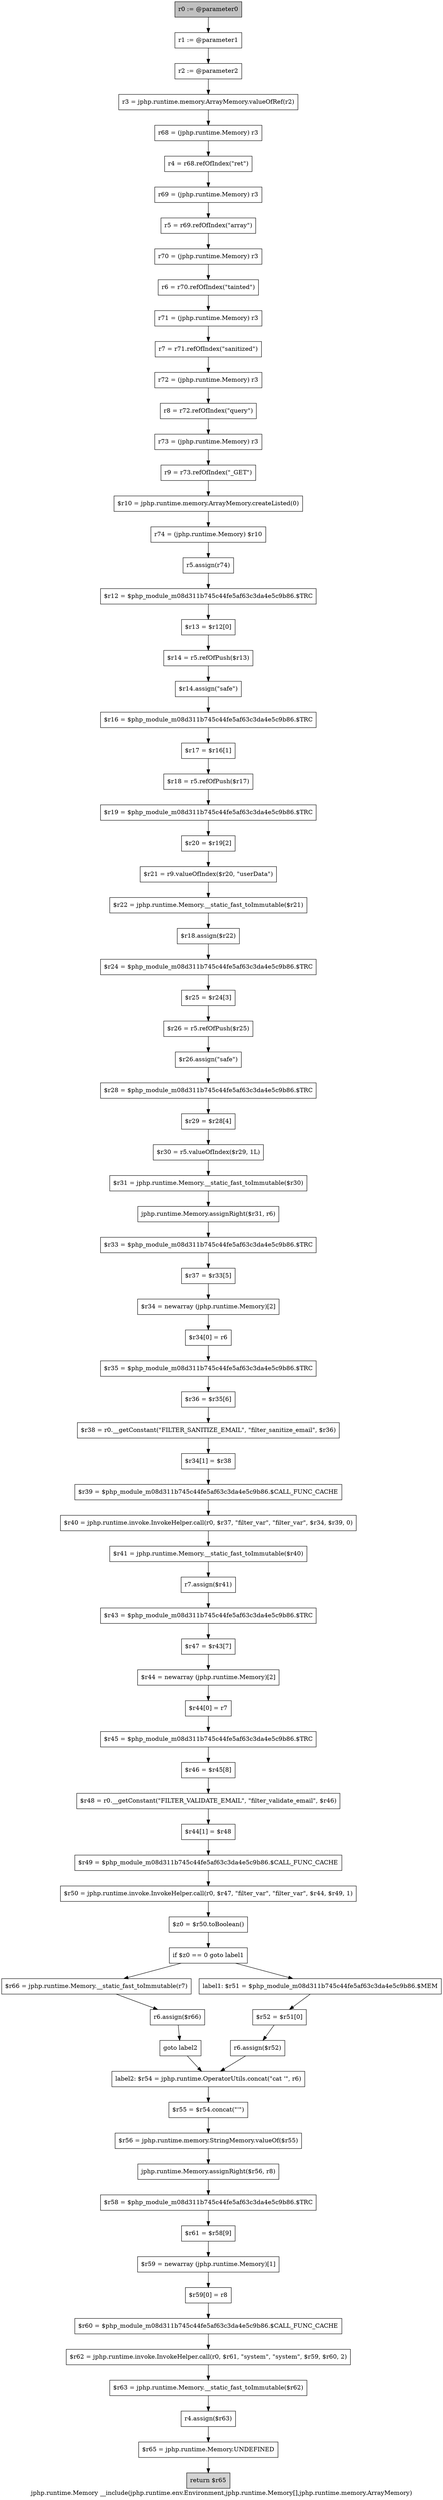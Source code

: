 digraph "jphp.runtime.Memory __include(jphp.runtime.env.Environment,jphp.runtime.Memory[],jphp.runtime.memory.ArrayMemory)" {
    label="jphp.runtime.Memory __include(jphp.runtime.env.Environment,jphp.runtime.Memory[],jphp.runtime.memory.ArrayMemory)";
    node [shape=box];
    "0" [style=filled,fillcolor=gray,label="r0 := @parameter0",];
    "1" [label="r1 := @parameter1",];
    "0"->"1";
    "2" [label="r2 := @parameter2",];
    "1"->"2";
    "3" [label="r3 = jphp.runtime.memory.ArrayMemory.valueOfRef(r2)",];
    "2"->"3";
    "4" [label="r68 = (jphp.runtime.Memory) r3",];
    "3"->"4";
    "5" [label="r4 = r68.refOfIndex(\"ret\")",];
    "4"->"5";
    "6" [label="r69 = (jphp.runtime.Memory) r3",];
    "5"->"6";
    "7" [label="r5 = r69.refOfIndex(\"array\")",];
    "6"->"7";
    "8" [label="r70 = (jphp.runtime.Memory) r3",];
    "7"->"8";
    "9" [label="r6 = r70.refOfIndex(\"tainted\")",];
    "8"->"9";
    "10" [label="r71 = (jphp.runtime.Memory) r3",];
    "9"->"10";
    "11" [label="r7 = r71.refOfIndex(\"sanitized\")",];
    "10"->"11";
    "12" [label="r72 = (jphp.runtime.Memory) r3",];
    "11"->"12";
    "13" [label="r8 = r72.refOfIndex(\"query\")",];
    "12"->"13";
    "14" [label="r73 = (jphp.runtime.Memory) r3",];
    "13"->"14";
    "15" [label="r9 = r73.refOfIndex(\"_GET\")",];
    "14"->"15";
    "16" [label="$r10 = jphp.runtime.memory.ArrayMemory.createListed(0)",];
    "15"->"16";
    "17" [label="r74 = (jphp.runtime.Memory) $r10",];
    "16"->"17";
    "18" [label="r5.assign(r74)",];
    "17"->"18";
    "19" [label="$r12 = $php_module_m08d311b745c44fe5af63c3da4e5c9b86.$TRC",];
    "18"->"19";
    "20" [label="$r13 = $r12[0]",];
    "19"->"20";
    "21" [label="$r14 = r5.refOfPush($r13)",];
    "20"->"21";
    "22" [label="$r14.assign(\"safe\")",];
    "21"->"22";
    "23" [label="$r16 = $php_module_m08d311b745c44fe5af63c3da4e5c9b86.$TRC",];
    "22"->"23";
    "24" [label="$r17 = $r16[1]",];
    "23"->"24";
    "25" [label="$r18 = r5.refOfPush($r17)",];
    "24"->"25";
    "26" [label="$r19 = $php_module_m08d311b745c44fe5af63c3da4e5c9b86.$TRC",];
    "25"->"26";
    "27" [label="$r20 = $r19[2]",];
    "26"->"27";
    "28" [label="$r21 = r9.valueOfIndex($r20, \"userData\")",];
    "27"->"28";
    "29" [label="$r22 = jphp.runtime.Memory.__static_fast_toImmutable($r21)",];
    "28"->"29";
    "30" [label="$r18.assign($r22)",];
    "29"->"30";
    "31" [label="$r24 = $php_module_m08d311b745c44fe5af63c3da4e5c9b86.$TRC",];
    "30"->"31";
    "32" [label="$r25 = $r24[3]",];
    "31"->"32";
    "33" [label="$r26 = r5.refOfPush($r25)",];
    "32"->"33";
    "34" [label="$r26.assign(\"safe\")",];
    "33"->"34";
    "35" [label="$r28 = $php_module_m08d311b745c44fe5af63c3da4e5c9b86.$TRC",];
    "34"->"35";
    "36" [label="$r29 = $r28[4]",];
    "35"->"36";
    "37" [label="$r30 = r5.valueOfIndex($r29, 1L)",];
    "36"->"37";
    "38" [label="$r31 = jphp.runtime.Memory.__static_fast_toImmutable($r30)",];
    "37"->"38";
    "39" [label="jphp.runtime.Memory.assignRight($r31, r6)",];
    "38"->"39";
    "40" [label="$r33 = $php_module_m08d311b745c44fe5af63c3da4e5c9b86.$TRC",];
    "39"->"40";
    "41" [label="$r37 = $r33[5]",];
    "40"->"41";
    "42" [label="$r34 = newarray (jphp.runtime.Memory)[2]",];
    "41"->"42";
    "43" [label="$r34[0] = r6",];
    "42"->"43";
    "44" [label="$r35 = $php_module_m08d311b745c44fe5af63c3da4e5c9b86.$TRC",];
    "43"->"44";
    "45" [label="$r36 = $r35[6]",];
    "44"->"45";
    "46" [label="$r38 = r0.__getConstant(\"FILTER_SANITIZE_EMAIL\", \"filter_sanitize_email\", $r36)",];
    "45"->"46";
    "47" [label="$r34[1] = $r38",];
    "46"->"47";
    "48" [label="$r39 = $php_module_m08d311b745c44fe5af63c3da4e5c9b86.$CALL_FUNC_CACHE",];
    "47"->"48";
    "49" [label="$r40 = jphp.runtime.invoke.InvokeHelper.call(r0, $r37, \"filter_var\", \"filter_var\", $r34, $r39, 0)",];
    "48"->"49";
    "50" [label="$r41 = jphp.runtime.Memory.__static_fast_toImmutable($r40)",];
    "49"->"50";
    "51" [label="r7.assign($r41)",];
    "50"->"51";
    "52" [label="$r43 = $php_module_m08d311b745c44fe5af63c3da4e5c9b86.$TRC",];
    "51"->"52";
    "53" [label="$r47 = $r43[7]",];
    "52"->"53";
    "54" [label="$r44 = newarray (jphp.runtime.Memory)[2]",];
    "53"->"54";
    "55" [label="$r44[0] = r7",];
    "54"->"55";
    "56" [label="$r45 = $php_module_m08d311b745c44fe5af63c3da4e5c9b86.$TRC",];
    "55"->"56";
    "57" [label="$r46 = $r45[8]",];
    "56"->"57";
    "58" [label="$r48 = r0.__getConstant(\"FILTER_VALIDATE_EMAIL\", \"filter_validate_email\", $r46)",];
    "57"->"58";
    "59" [label="$r44[1] = $r48",];
    "58"->"59";
    "60" [label="$r49 = $php_module_m08d311b745c44fe5af63c3da4e5c9b86.$CALL_FUNC_CACHE",];
    "59"->"60";
    "61" [label="$r50 = jphp.runtime.invoke.InvokeHelper.call(r0, $r47, \"filter_var\", \"filter_var\", $r44, $r49, 1)",];
    "60"->"61";
    "62" [label="$z0 = $r50.toBoolean()",];
    "61"->"62";
    "63" [label="if $z0 == 0 goto label1",];
    "62"->"63";
    "64" [label="$r66 = jphp.runtime.Memory.__static_fast_toImmutable(r7)",];
    "63"->"64";
    "67" [label="label1: $r51 = $php_module_m08d311b745c44fe5af63c3da4e5c9b86.$MEM",];
    "63"->"67";
    "65" [label="r6.assign($r66)",];
    "64"->"65";
    "66" [label="goto label2",];
    "65"->"66";
    "70" [label="label2: $r54 = jphp.runtime.OperatorUtils.concat(\"cat \'\", r6)",];
    "66"->"70";
    "68" [label="$r52 = $r51[0]",];
    "67"->"68";
    "69" [label="r6.assign($r52)",];
    "68"->"69";
    "69"->"70";
    "71" [label="$r55 = $r54.concat(\"\'\")",];
    "70"->"71";
    "72" [label="$r56 = jphp.runtime.memory.StringMemory.valueOf($r55)",];
    "71"->"72";
    "73" [label="jphp.runtime.Memory.assignRight($r56, r8)",];
    "72"->"73";
    "74" [label="$r58 = $php_module_m08d311b745c44fe5af63c3da4e5c9b86.$TRC",];
    "73"->"74";
    "75" [label="$r61 = $r58[9]",];
    "74"->"75";
    "76" [label="$r59 = newarray (jphp.runtime.Memory)[1]",];
    "75"->"76";
    "77" [label="$r59[0] = r8",];
    "76"->"77";
    "78" [label="$r60 = $php_module_m08d311b745c44fe5af63c3da4e5c9b86.$CALL_FUNC_CACHE",];
    "77"->"78";
    "79" [label="$r62 = jphp.runtime.invoke.InvokeHelper.call(r0, $r61, \"system\", \"system\", $r59, $r60, 2)",];
    "78"->"79";
    "80" [label="$r63 = jphp.runtime.Memory.__static_fast_toImmutable($r62)",];
    "79"->"80";
    "81" [label="r4.assign($r63)",];
    "80"->"81";
    "82" [label="$r65 = jphp.runtime.Memory.UNDEFINED",];
    "81"->"82";
    "83" [style=filled,fillcolor=lightgray,label="return $r65",];
    "82"->"83";
}
